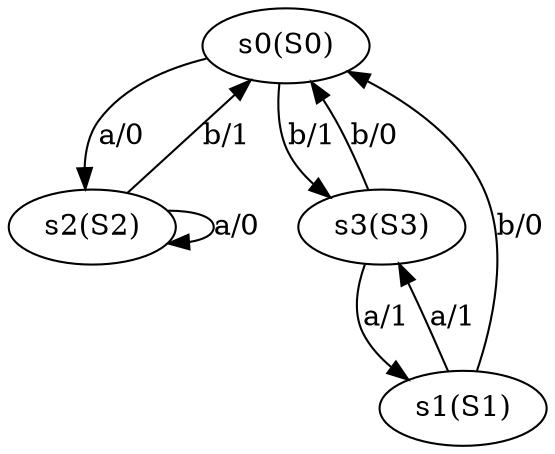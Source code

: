 digraph "generated 3" {
	s0 [label="s0(S0)"]
	s2 [label="s2(S2)"]
	s3 [label="s3(S3)"]
	s1 [label="s1(S1)"]
	s0 -> s2 [label="a/0"]
	s0 -> s3 [label="b/1"]
	s1 -> s3 [label="a/1"]
	s1 -> s0 [label="b/0"]
	s2 -> s2 [label="a/0"]
	s2 -> s0 [label="b/1"]
	s3 -> s1 [label="a/1"]
	s3 -> s0 [label="b/0"]
}
